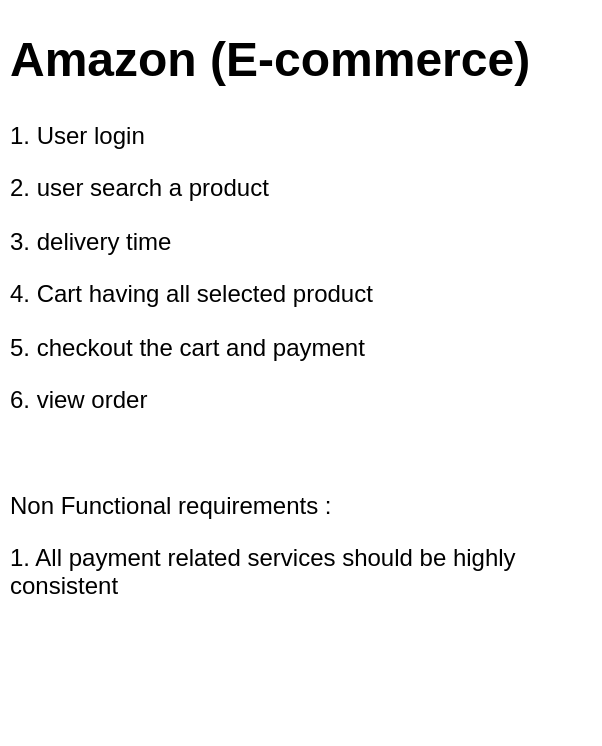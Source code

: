 <mxfile version="20.0.4" type="github">
  <diagram id="w3xWAHxM6hMif5GmvVi4" name="Page-1">
    <mxGraphModel dx="657" dy="504" grid="1" gridSize="10" guides="1" tooltips="1" connect="1" arrows="1" fold="1" page="1" pageScale="1" pageWidth="827" pageHeight="1169" math="0" shadow="0">
      <root>
        <mxCell id="0" />
        <mxCell id="1" parent="0" />
        <mxCell id="VY6cc99BuFBR4iTMat-C-2" value="&lt;h1&gt;Amazon (E-commerce)&lt;/h1&gt;&lt;p&gt;1. User login&lt;/p&gt;&lt;p&gt;2. user search a product&lt;/p&gt;&lt;p&gt;3. delivery time&lt;/p&gt;&lt;p&gt;4. Cart having all selected product&lt;/p&gt;&lt;p&gt;5. checkout the cart and payment&lt;/p&gt;&lt;p&gt;6. view order&lt;/p&gt;&lt;p&gt;&lt;br&gt;&lt;/p&gt;&lt;p&gt;Non Functional requirements :&lt;/p&gt;&lt;p&gt;1. All payment related services should be highly consistent&lt;/p&gt;" style="text;html=1;strokeColor=none;fillColor=none;spacing=5;spacingTop=-20;whiteSpace=wrap;overflow=hidden;rounded=0;" parent="1" vertex="1">
          <mxGeometry x="20" y="28" width="300" height="362" as="geometry" />
        </mxCell>
      </root>
    </mxGraphModel>
  </diagram>
</mxfile>
